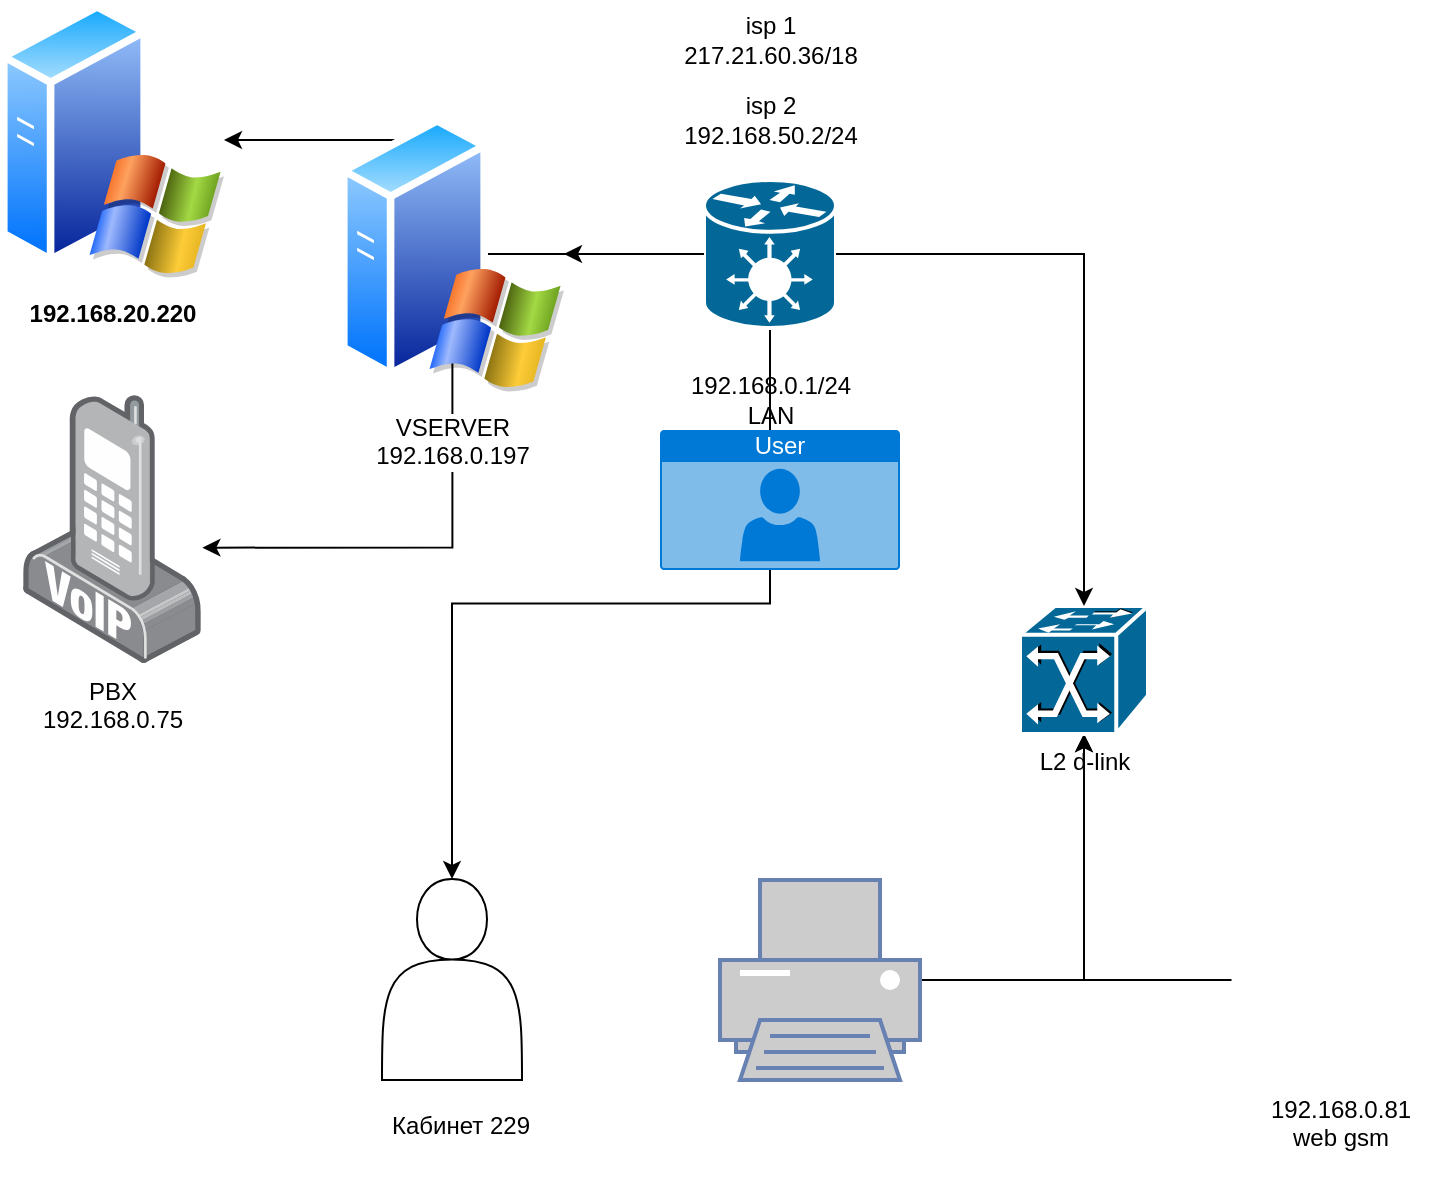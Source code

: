 <mxfile version="24.7.8">
  <diagram name="Страница — 1" id="kKNZDHZFmcJ3BMQZEFFZ">
    <mxGraphModel dx="1838" dy="1069" grid="1" gridSize="10" guides="1" tooltips="1" connect="1" arrows="1" fold="1" page="1" pageScale="1" pageWidth="827" pageHeight="1169" math="0" shadow="0">
      <root>
        <mxCell id="0" />
        <mxCell id="1" parent="0" />
        <mxCell id="ARpSkWRcK1mpRfUSZcVm-30" style="edgeStyle=orthogonalEdgeStyle;rounded=0;orthogonalLoop=1;jettySize=auto;html=1;exitX=0.5;exitY=1;exitDx=0;exitDy=0;exitPerimeter=0;" edge="1" parent="1" source="ARpSkWRcK1mpRfUSZcVm-1" target="ARpSkWRcK1mpRfUSZcVm-29">
          <mxGeometry relative="1" as="geometry" />
        </mxCell>
        <mxCell id="ARpSkWRcK1mpRfUSZcVm-23" style="edgeStyle=orthogonalEdgeStyle;rounded=0;orthogonalLoop=1;jettySize=auto;html=1;" edge="1" parent="1" source="ARpSkWRcK1mpRfUSZcVm-8" target="ARpSkWRcK1mpRfUSZcVm-22">
          <mxGeometry relative="1" as="geometry" />
        </mxCell>
        <mxCell id="ARpSkWRcK1mpRfUSZcVm-8" value="&lt;font color=&quot;#ffffff&quot;&gt;192.168.0.111&lt;/font&gt;&lt;div&gt;&lt;font color=&quot;#ffffff&quot;&gt;KYOCERA-SEC&lt;/font&gt;&lt;/div&gt;" style="fontColor=#0066CC;verticalAlign=top;verticalLabelPosition=bottom;labelPosition=center;align=center;html=1;outlineConnect=0;fillColor=#CCCCCC;strokeColor=#6881B3;gradientColor=none;gradientDirection=north;strokeWidth=2;shape=mxgraph.networks.printer;" vertex="1" parent="1">
          <mxGeometry x="400" y="735" width="100" height="100" as="geometry" />
        </mxCell>
        <mxCell id="ARpSkWRcK1mpRfUSZcVm-9" value="&#xa;" style="text;whiteSpace=wrap;" vertex="1" parent="1">
          <mxGeometry x="670" y="807" width="80" height="40" as="geometry" />
        </mxCell>
        <mxCell id="ARpSkWRcK1mpRfUSZcVm-24" style="edgeStyle=orthogonalEdgeStyle;rounded=0;orthogonalLoop=1;jettySize=auto;html=1;" edge="1" parent="1" source="ARpSkWRcK1mpRfUSZcVm-13" target="ARpSkWRcK1mpRfUSZcVm-22">
          <mxGeometry relative="1" as="geometry" />
        </mxCell>
        <mxCell id="ARpSkWRcK1mpRfUSZcVm-13" value="192.168.0.81&lt;br style=&quot;padding: 0px; margin: 0px;&quot;&gt;web gsm&lt;div style=&quot;padding: 0px; margin: 0px;&quot;&gt;&lt;br style=&quot;padding: 0px; margin: 0px; text-align: left; text-wrap: wrap;&quot;&gt;&lt;/div&gt;" style="sketch=0;pointerEvents=1;shadow=0;dashed=0;html=1;strokeColor=none;fillColor=#FFFFFF;labelPosition=center;verticalLabelPosition=bottom;verticalAlign=top;outlineConnect=0;align=center;shape=mxgraph.office.devices.phone_voip;" vertex="1" parent="1">
          <mxGeometry x="655.75" y="734.5" width="108.5" height="101" as="geometry" />
        </mxCell>
        <mxCell id="ARpSkWRcK1mpRfUSZcVm-15" value="" style="group" vertex="1" connectable="0" parent="1">
          <mxGeometry x="370" y="295" width="110" height="260" as="geometry" />
        </mxCell>
        <mxCell id="ARpSkWRcK1mpRfUSZcVm-1" value="" style="shape=mxgraph.cisco.hubs_and_gateways.generic_gateway;sketch=0;html=1;pointerEvents=1;dashed=0;fillColor=#036897;strokeColor=#ffffff;strokeWidth=2;verticalLabelPosition=bottom;verticalAlign=top;align=center;outlineConnect=0;movable=1;resizable=1;rotatable=1;deletable=1;editable=1;locked=0;connectable=1;" vertex="1" parent="ARpSkWRcK1mpRfUSZcVm-15">
          <mxGeometry x="22" y="90" width="66" height="74" as="geometry" />
        </mxCell>
        <mxCell id="ARpSkWRcK1mpRfUSZcVm-2" value="isp 1&lt;br&gt;217.21.60.36/18" style="text;html=1;align=center;verticalAlign=middle;resizable=1;points=[];autosize=1;strokeColor=none;fillColor=none;movable=1;rotatable=1;deletable=1;editable=1;locked=0;connectable=1;" vertex="1" parent="ARpSkWRcK1mpRfUSZcVm-15">
          <mxGeometry width="110" height="40" as="geometry" />
        </mxCell>
        <mxCell id="ARpSkWRcK1mpRfUSZcVm-3" value="isp 2&lt;br&gt;192.168.50.2/24" style="text;html=1;align=center;verticalAlign=middle;resizable=1;points=[];autosize=1;strokeColor=none;fillColor=none;movable=1;rotatable=1;deletable=1;editable=1;locked=0;connectable=1;" vertex="1" parent="ARpSkWRcK1mpRfUSZcVm-15">
          <mxGeometry y="40" width="110" height="40" as="geometry" />
        </mxCell>
        <mxCell id="ARpSkWRcK1mpRfUSZcVm-5" value="192.168.0.1/24&lt;div&gt;LAN&lt;/div&gt;" style="text;html=1;align=center;verticalAlign=middle;resizable=1;points=[];autosize=1;strokeColor=none;fillColor=none;movable=1;rotatable=1;deletable=1;editable=1;locked=0;connectable=1;" vertex="1" parent="ARpSkWRcK1mpRfUSZcVm-15">
          <mxGeometry x="5" y="180" width="100" height="40" as="geometry" />
        </mxCell>
        <mxCell id="ARpSkWRcK1mpRfUSZcVm-7" value="192.168.20.1/24&lt;br&gt;&lt;div&gt;LAN&lt;/div&gt;" style="text;html=1;align=center;verticalAlign=middle;resizable=1;points=[];autosize=1;strokeColor=none;fillColor=none;movable=1;rotatable=1;deletable=1;editable=1;locked=0;connectable=1;" vertex="1" parent="ARpSkWRcK1mpRfUSZcVm-15">
          <mxGeometry y="220" width="110" height="40" as="geometry" />
        </mxCell>
        <mxCell id="ARpSkWRcK1mpRfUSZcVm-16" value="192.168.20.220" style="image;aspect=fixed;perimeter=ellipsePerimeter;html=1;align=center;shadow=0;dashed=0;spacingTop=3;image=img/lib/active_directory/windows_server_2.svg;fontStyle=1" vertex="1" parent="1">
          <mxGeometry x="40" y="295" width="112" height="140" as="geometry" />
        </mxCell>
        <mxCell id="ARpSkWRcK1mpRfUSZcVm-21" value="PBX&lt;div&gt;192.168.0.75&lt;br&gt;&lt;/div&gt;" style="image;points=[];aspect=fixed;html=1;align=center;shadow=0;dashed=0;image=img/lib/allied_telesis/computer_and_terminals/VOIP_IP_phone.svg;" vertex="1" parent="1">
          <mxGeometry x="51.59" y="492" width="88.82" height="135" as="geometry" />
        </mxCell>
        <mxCell id="ARpSkWRcK1mpRfUSZcVm-22" value="L2 d-link&lt;div&gt;&lt;br&gt;&lt;/div&gt;" style="shape=mxgraph.cisco.switches.atm_fast_gigabit_etherswitch;sketch=0;html=1;pointerEvents=1;dashed=0;fillColor=#036897;strokeColor=#ffffff;strokeWidth=2;verticalLabelPosition=bottom;verticalAlign=top;align=center;outlineConnect=0;" vertex="1" parent="1">
          <mxGeometry x="550" y="598" width="64" height="64" as="geometry" />
        </mxCell>
        <mxCell id="ARpSkWRcK1mpRfUSZcVm-25" style="edgeStyle=orthogonalEdgeStyle;rounded=0;orthogonalLoop=1;jettySize=auto;html=1;" edge="1" parent="1" source="ARpSkWRcK1mpRfUSZcVm-1" target="ARpSkWRcK1mpRfUSZcVm-14">
          <mxGeometry relative="1" as="geometry" />
        </mxCell>
        <mxCell id="ARpSkWRcK1mpRfUSZcVm-26" style="edgeStyle=orthogonalEdgeStyle;rounded=0;orthogonalLoop=1;jettySize=auto;html=1;entryX=1.009;entryY=0.569;entryDx=0;entryDy=0;entryPerimeter=0;" edge="1" parent="1" source="ARpSkWRcK1mpRfUSZcVm-1" target="ARpSkWRcK1mpRfUSZcVm-21">
          <mxGeometry relative="1" as="geometry" />
        </mxCell>
        <mxCell id="ARpSkWRcK1mpRfUSZcVm-27" style="edgeStyle=orthogonalEdgeStyle;rounded=0;orthogonalLoop=1;jettySize=auto;html=1;exitX=0;exitY=0.5;exitDx=0;exitDy=0;exitPerimeter=0;" edge="1" parent="1" source="ARpSkWRcK1mpRfUSZcVm-1" target="ARpSkWRcK1mpRfUSZcVm-16">
          <mxGeometry relative="1" as="geometry" />
        </mxCell>
        <mxCell id="ARpSkWRcK1mpRfUSZcVm-14" value="VSERVER&lt;br&gt;192.168.0.197" style="image;aspect=fixed;perimeter=ellipsePerimeter;html=1;align=center;shadow=0;dashed=0;spacingTop=3;image=img/lib/active_directory/windows_server_2.svg;" vertex="1" parent="1">
          <mxGeometry x="210" y="352" width="112" height="140" as="geometry" />
        </mxCell>
        <mxCell id="ARpSkWRcK1mpRfUSZcVm-28" style="edgeStyle=orthogonalEdgeStyle;rounded=0;orthogonalLoop=1;jettySize=auto;html=1;entryX=0.5;entryY=0;entryDx=0;entryDy=0;entryPerimeter=0;" edge="1" parent="1" source="ARpSkWRcK1mpRfUSZcVm-1" target="ARpSkWRcK1mpRfUSZcVm-22">
          <mxGeometry relative="1" as="geometry" />
        </mxCell>
        <mxCell id="ARpSkWRcK1mpRfUSZcVm-29" value="" style="shape=actor;whiteSpace=wrap;html=1;" vertex="1" parent="1">
          <mxGeometry x="231" y="734.5" width="70" height="100.5" as="geometry" />
        </mxCell>
        <mxCell id="ARpSkWRcK1mpRfUSZcVm-31" value="Кабинет 229" style="text;html=1;align=center;verticalAlign=middle;resizable=0;points=[];autosize=1;strokeColor=none;fillColor=none;" vertex="1" parent="1">
          <mxGeometry x="225" y="843" width="90" height="30" as="geometry" />
        </mxCell>
        <mxCell id="ARpSkWRcK1mpRfUSZcVm-34" value="User" style="html=1;whiteSpace=wrap;strokeColor=none;fillColor=#0079D6;labelPosition=center;verticalLabelPosition=middle;verticalAlign=top;align=center;fontSize=12;outlineConnect=0;spacingTop=-6;fontColor=#FFFFFF;sketch=0;shape=mxgraph.sitemap.user;" vertex="1" parent="1">
          <mxGeometry x="370" y="510" width="120" height="70" as="geometry" />
        </mxCell>
      </root>
    </mxGraphModel>
  </diagram>
</mxfile>
